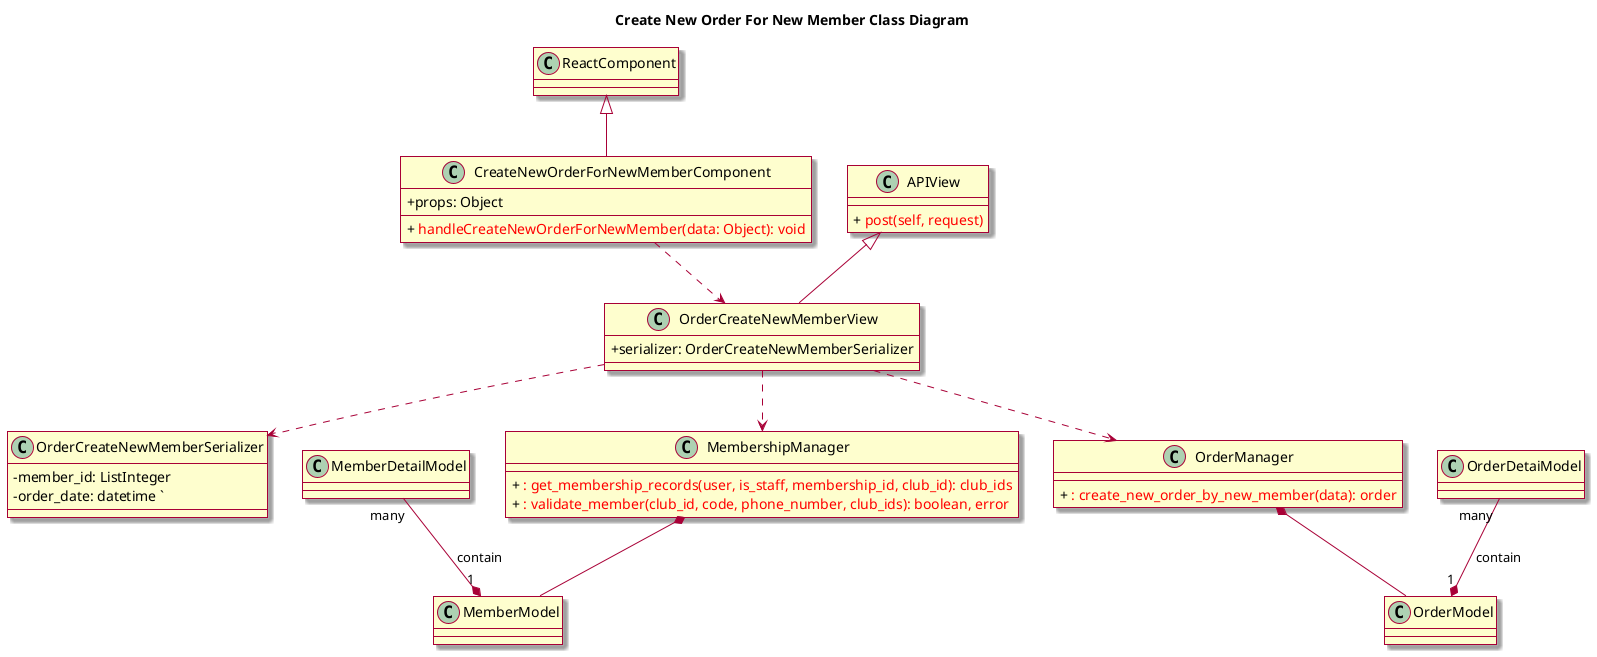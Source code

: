 @startuml
skin rose
skinparam classAttributeIconSize 0

title Create New Order For New Member Class Diagram
class ReactComponent

class CreateNewOrderForNewMemberComponent {
	+ props: Object
	+ {method} <color:red> handleCreateNewOrderForNewMember(data: Object): void
}

class OrderCreateNewMemberView {
	+ serializer: OrderCreateNewMemberSerializer
}

class APIView {
	+ {method} <color:red> post(self, request)
}

class OrderCreateNewMemberSerializer {
    - member_id: ListInteger
	- order_date: datetime `
}

class MembershipManager {
	+ {method} <color:red> : get_membership_records(user, is_staff, membership_id, club_id): club_ids
	+ {method} <color:red> : validate_member(club_id, code, phone_number, club_ids): boolean, error
}

class OrderManager {
	+ {method} <color:red> : create_new_order_by_new_member(data): order
}

class OrderModel 
class OrderDetaiModel
class MemberModel
class MemberDetailModel

ReactComponent <|-- CreateNewOrderForNewMemberComponent
APIView <|-- OrderCreateNewMemberView
CreateNewOrderForNewMemberComponent ..> OrderCreateNewMemberView
OrderCreateNewMemberView ..> OrderCreateNewMemberSerializer
OrderCreateNewMemberView ..> OrderManager
OrderCreateNewMemberView ..> MembershipManager
OrderManager *-- OrderModel
MembershipManager *-- MemberModel
OrderDetaiModel "many" --* "1"OrderModel :contain
MemberDetailModel "many" --* "1"MemberModel :contain
@enduml
